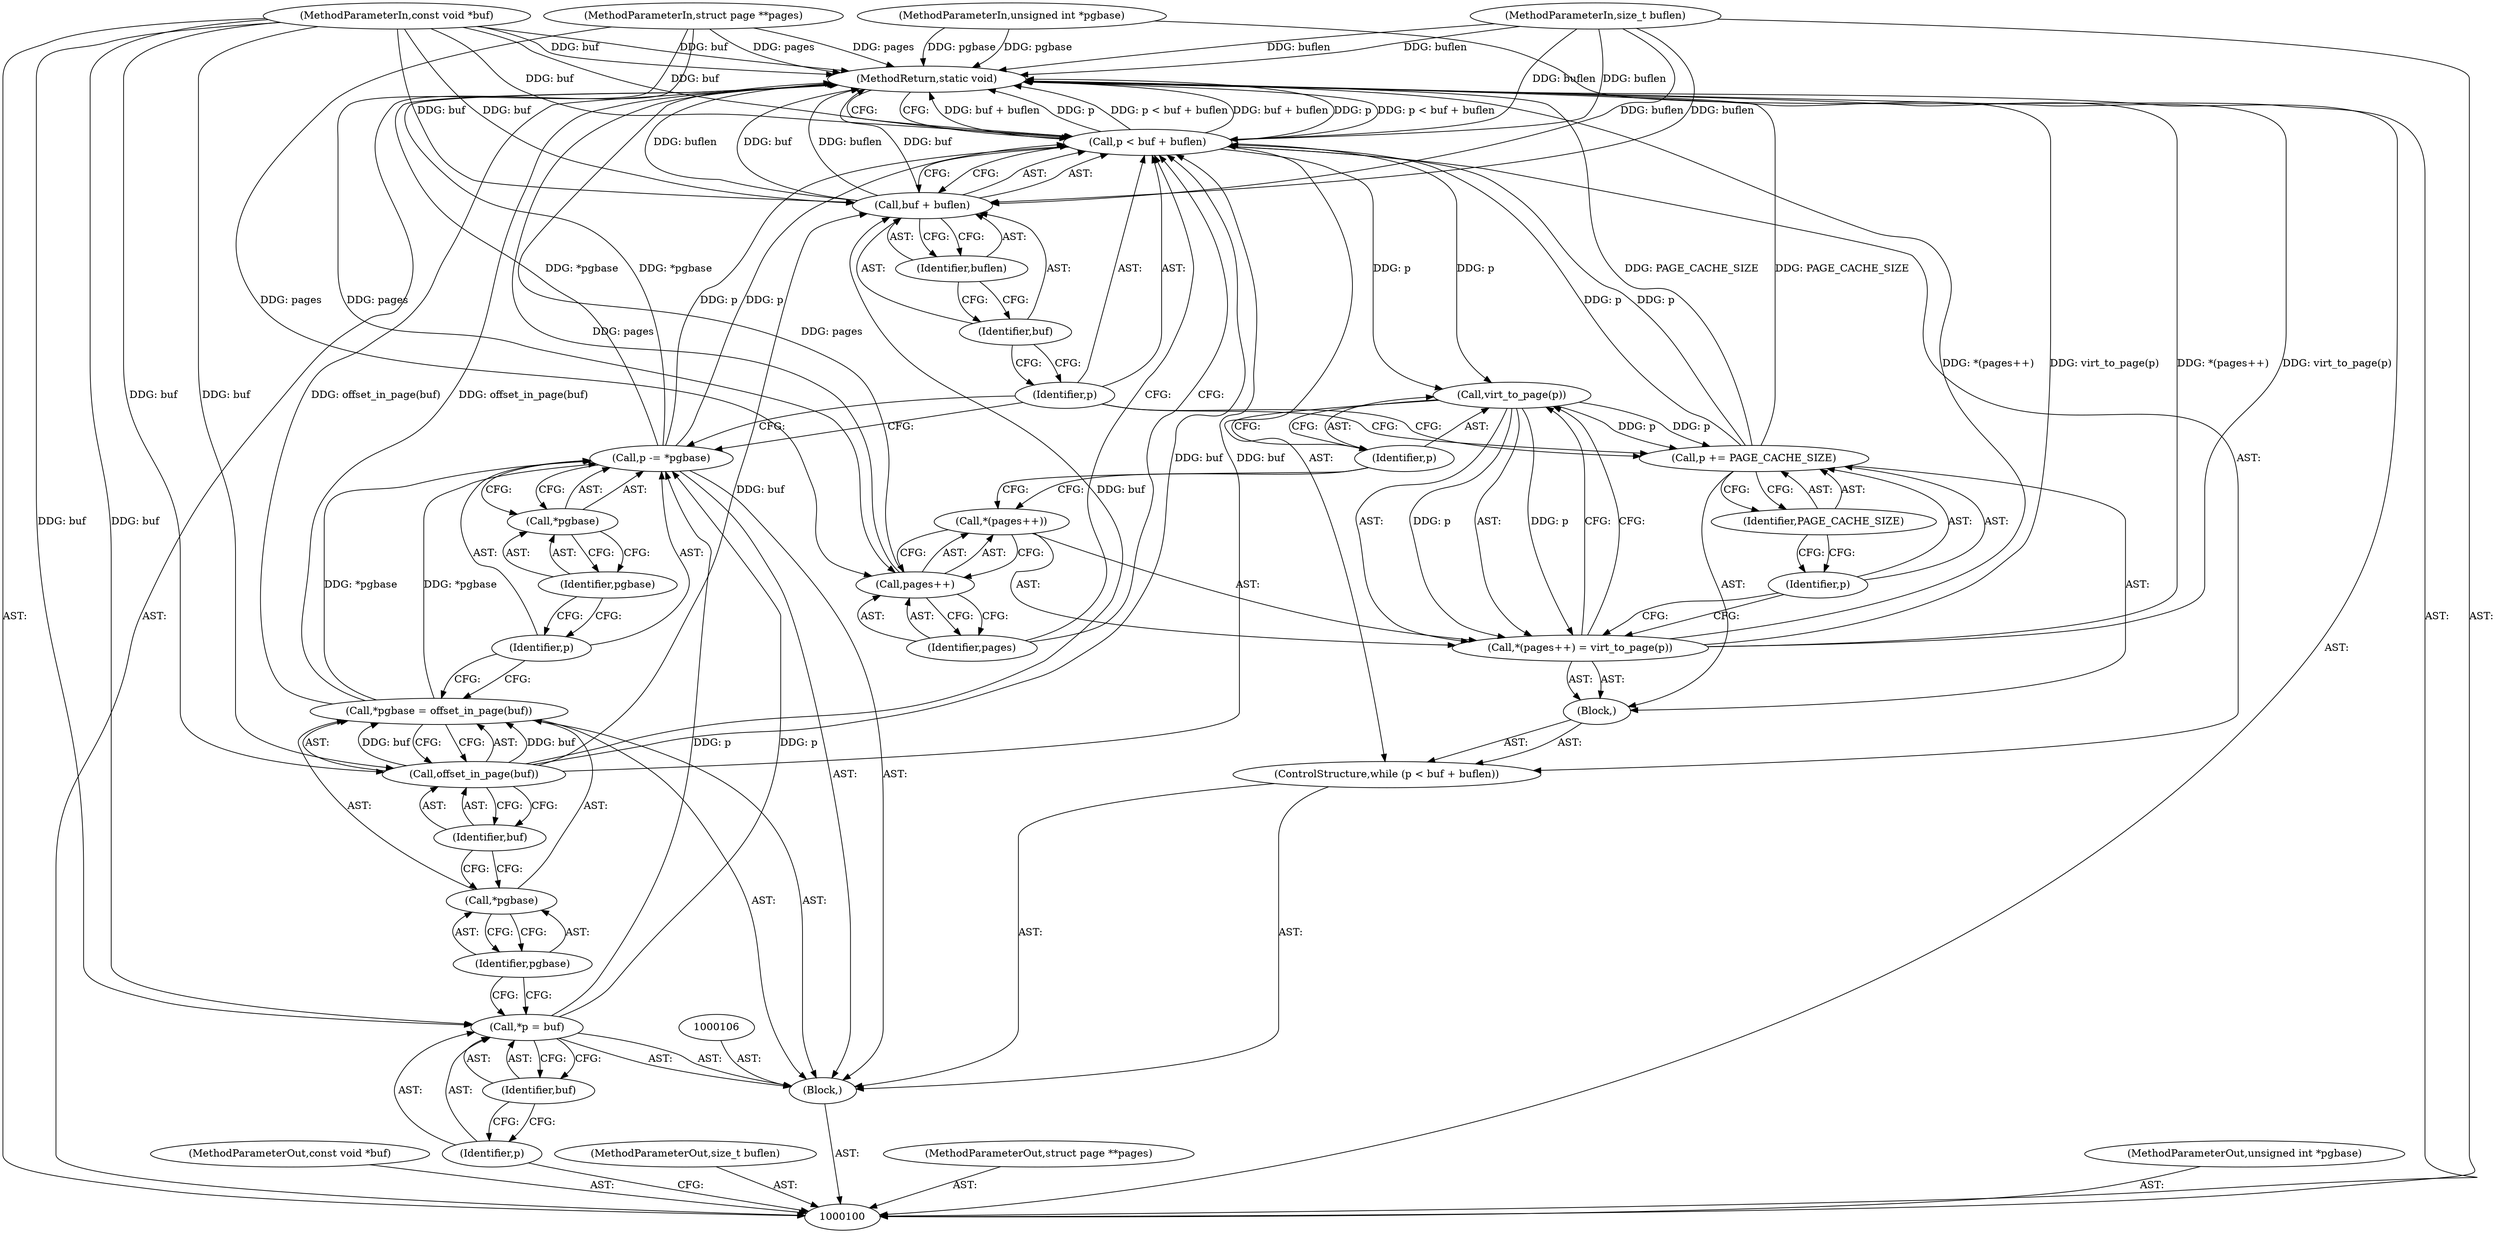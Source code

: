 digraph "1_linux_bf118a342f10dafe44b14451a1392c3254629a1f_0" {
"1000135" [label="(MethodReturn,static void)"];
"1000101" [label="(MethodParameterIn,const void *buf)"];
"1000185" [label="(MethodParameterOut,const void *buf)"];
"1000102" [label="(MethodParameterIn,size_t buflen)"];
"1000186" [label="(MethodParameterOut,size_t buflen)"];
"1000103" [label="(MethodParameterIn,struct page **pages)"];
"1000187" [label="(MethodParameterOut,struct page **pages)"];
"1000104" [label="(MethodParameterIn,unsigned int *pgbase)"];
"1000188" [label="(MethodParameterOut,unsigned int *pgbase)"];
"1000105" [label="(Block,)"];
"1000107" [label="(Call,*p = buf)"];
"1000108" [label="(Identifier,p)"];
"1000109" [label="(Identifier,buf)"];
"1000110" [label="(Call,*pgbase = offset_in_page(buf))"];
"1000111" [label="(Call,*pgbase)"];
"1000113" [label="(Call,offset_in_page(buf))"];
"1000112" [label="(Identifier,pgbase)"];
"1000114" [label="(Identifier,buf)"];
"1000115" [label="(Call,p -= *pgbase)"];
"1000116" [label="(Identifier,p)"];
"1000117" [label="(Call,*pgbase)"];
"1000118" [label="(Identifier,pgbase)"];
"1000119" [label="(ControlStructure,while (p < buf + buflen))"];
"1000122" [label="(Call,buf + buflen)"];
"1000123" [label="(Identifier,buf)"];
"1000124" [label="(Identifier,buflen)"];
"1000125" [label="(Block,)"];
"1000120" [label="(Call,p < buf + buflen)"];
"1000121" [label="(Identifier,p)"];
"1000130" [label="(Call,virt_to_page(p))"];
"1000126" [label="(Call,*(pages++) = virt_to_page(p))"];
"1000127" [label="(Call,*(pages++))"];
"1000131" [label="(Identifier,p)"];
"1000128" [label="(Call,pages++)"];
"1000129" [label="(Identifier,pages)"];
"1000132" [label="(Call,p += PAGE_CACHE_SIZE)"];
"1000133" [label="(Identifier,p)"];
"1000134" [label="(Identifier,PAGE_CACHE_SIZE)"];
"1000135" -> "1000100"  [label="AST: "];
"1000135" -> "1000120"  [label="CFG: "];
"1000115" -> "1000135"  [label="DDG: *pgbase"];
"1000104" -> "1000135"  [label="DDG: pgbase"];
"1000126" -> "1000135"  [label="DDG: *(pages++)"];
"1000126" -> "1000135"  [label="DDG: virt_to_page(p)"];
"1000102" -> "1000135"  [label="DDG: buflen"];
"1000120" -> "1000135"  [label="DDG: buf + buflen"];
"1000120" -> "1000135"  [label="DDG: p"];
"1000120" -> "1000135"  [label="DDG: p < buf + buflen"];
"1000122" -> "1000135"  [label="DDG: buflen"];
"1000122" -> "1000135"  [label="DDG: buf"];
"1000128" -> "1000135"  [label="DDG: pages"];
"1000103" -> "1000135"  [label="DDG: pages"];
"1000132" -> "1000135"  [label="DDG: PAGE_CACHE_SIZE"];
"1000110" -> "1000135"  [label="DDG: offset_in_page(buf)"];
"1000101" -> "1000135"  [label="DDG: buf"];
"1000101" -> "1000100"  [label="AST: "];
"1000101" -> "1000135"  [label="DDG: buf"];
"1000101" -> "1000107"  [label="DDG: buf"];
"1000101" -> "1000113"  [label="DDG: buf"];
"1000101" -> "1000120"  [label="DDG: buf"];
"1000101" -> "1000122"  [label="DDG: buf"];
"1000185" -> "1000100"  [label="AST: "];
"1000102" -> "1000100"  [label="AST: "];
"1000102" -> "1000135"  [label="DDG: buflen"];
"1000102" -> "1000120"  [label="DDG: buflen"];
"1000102" -> "1000122"  [label="DDG: buflen"];
"1000186" -> "1000100"  [label="AST: "];
"1000103" -> "1000100"  [label="AST: "];
"1000103" -> "1000135"  [label="DDG: pages"];
"1000103" -> "1000128"  [label="DDG: pages"];
"1000187" -> "1000100"  [label="AST: "];
"1000104" -> "1000100"  [label="AST: "];
"1000104" -> "1000135"  [label="DDG: pgbase"];
"1000188" -> "1000100"  [label="AST: "];
"1000105" -> "1000100"  [label="AST: "];
"1000106" -> "1000105"  [label="AST: "];
"1000107" -> "1000105"  [label="AST: "];
"1000110" -> "1000105"  [label="AST: "];
"1000115" -> "1000105"  [label="AST: "];
"1000119" -> "1000105"  [label="AST: "];
"1000107" -> "1000105"  [label="AST: "];
"1000107" -> "1000109"  [label="CFG: "];
"1000108" -> "1000107"  [label="AST: "];
"1000109" -> "1000107"  [label="AST: "];
"1000112" -> "1000107"  [label="CFG: "];
"1000101" -> "1000107"  [label="DDG: buf"];
"1000107" -> "1000115"  [label="DDG: p"];
"1000108" -> "1000107"  [label="AST: "];
"1000108" -> "1000100"  [label="CFG: "];
"1000109" -> "1000108"  [label="CFG: "];
"1000109" -> "1000107"  [label="AST: "];
"1000109" -> "1000108"  [label="CFG: "];
"1000107" -> "1000109"  [label="CFG: "];
"1000110" -> "1000105"  [label="AST: "];
"1000110" -> "1000113"  [label="CFG: "];
"1000111" -> "1000110"  [label="AST: "];
"1000113" -> "1000110"  [label="AST: "];
"1000116" -> "1000110"  [label="CFG: "];
"1000110" -> "1000135"  [label="DDG: offset_in_page(buf)"];
"1000113" -> "1000110"  [label="DDG: buf"];
"1000110" -> "1000115"  [label="DDG: *pgbase"];
"1000111" -> "1000110"  [label="AST: "];
"1000111" -> "1000112"  [label="CFG: "];
"1000112" -> "1000111"  [label="AST: "];
"1000114" -> "1000111"  [label="CFG: "];
"1000113" -> "1000110"  [label="AST: "];
"1000113" -> "1000114"  [label="CFG: "];
"1000114" -> "1000113"  [label="AST: "];
"1000110" -> "1000113"  [label="CFG: "];
"1000113" -> "1000110"  [label="DDG: buf"];
"1000101" -> "1000113"  [label="DDG: buf"];
"1000113" -> "1000120"  [label="DDG: buf"];
"1000113" -> "1000122"  [label="DDG: buf"];
"1000112" -> "1000111"  [label="AST: "];
"1000112" -> "1000107"  [label="CFG: "];
"1000111" -> "1000112"  [label="CFG: "];
"1000114" -> "1000113"  [label="AST: "];
"1000114" -> "1000111"  [label="CFG: "];
"1000113" -> "1000114"  [label="CFG: "];
"1000115" -> "1000105"  [label="AST: "];
"1000115" -> "1000117"  [label="CFG: "];
"1000116" -> "1000115"  [label="AST: "];
"1000117" -> "1000115"  [label="AST: "];
"1000121" -> "1000115"  [label="CFG: "];
"1000115" -> "1000135"  [label="DDG: *pgbase"];
"1000110" -> "1000115"  [label="DDG: *pgbase"];
"1000107" -> "1000115"  [label="DDG: p"];
"1000115" -> "1000120"  [label="DDG: p"];
"1000116" -> "1000115"  [label="AST: "];
"1000116" -> "1000110"  [label="CFG: "];
"1000118" -> "1000116"  [label="CFG: "];
"1000117" -> "1000115"  [label="AST: "];
"1000117" -> "1000118"  [label="CFG: "];
"1000118" -> "1000117"  [label="AST: "];
"1000115" -> "1000117"  [label="CFG: "];
"1000118" -> "1000117"  [label="AST: "];
"1000118" -> "1000116"  [label="CFG: "];
"1000117" -> "1000118"  [label="CFG: "];
"1000119" -> "1000105"  [label="AST: "];
"1000120" -> "1000119"  [label="AST: "];
"1000125" -> "1000119"  [label="AST: "];
"1000122" -> "1000120"  [label="AST: "];
"1000122" -> "1000124"  [label="CFG: "];
"1000123" -> "1000122"  [label="AST: "];
"1000124" -> "1000122"  [label="AST: "];
"1000120" -> "1000122"  [label="CFG: "];
"1000122" -> "1000135"  [label="DDG: buflen"];
"1000122" -> "1000135"  [label="DDG: buf"];
"1000113" -> "1000122"  [label="DDG: buf"];
"1000101" -> "1000122"  [label="DDG: buf"];
"1000102" -> "1000122"  [label="DDG: buflen"];
"1000123" -> "1000122"  [label="AST: "];
"1000123" -> "1000121"  [label="CFG: "];
"1000124" -> "1000123"  [label="CFG: "];
"1000124" -> "1000122"  [label="AST: "];
"1000124" -> "1000123"  [label="CFG: "];
"1000122" -> "1000124"  [label="CFG: "];
"1000125" -> "1000119"  [label="AST: "];
"1000126" -> "1000125"  [label="AST: "];
"1000132" -> "1000125"  [label="AST: "];
"1000120" -> "1000119"  [label="AST: "];
"1000120" -> "1000122"  [label="CFG: "];
"1000121" -> "1000120"  [label="AST: "];
"1000122" -> "1000120"  [label="AST: "];
"1000129" -> "1000120"  [label="CFG: "];
"1000135" -> "1000120"  [label="CFG: "];
"1000120" -> "1000135"  [label="DDG: buf + buflen"];
"1000120" -> "1000135"  [label="DDG: p"];
"1000120" -> "1000135"  [label="DDG: p < buf + buflen"];
"1000132" -> "1000120"  [label="DDG: p"];
"1000115" -> "1000120"  [label="DDG: p"];
"1000113" -> "1000120"  [label="DDG: buf"];
"1000101" -> "1000120"  [label="DDG: buf"];
"1000102" -> "1000120"  [label="DDG: buflen"];
"1000120" -> "1000130"  [label="DDG: p"];
"1000121" -> "1000120"  [label="AST: "];
"1000121" -> "1000132"  [label="CFG: "];
"1000121" -> "1000115"  [label="CFG: "];
"1000123" -> "1000121"  [label="CFG: "];
"1000130" -> "1000126"  [label="AST: "];
"1000130" -> "1000131"  [label="CFG: "];
"1000131" -> "1000130"  [label="AST: "];
"1000126" -> "1000130"  [label="CFG: "];
"1000130" -> "1000126"  [label="DDG: p"];
"1000120" -> "1000130"  [label="DDG: p"];
"1000130" -> "1000132"  [label="DDG: p"];
"1000126" -> "1000125"  [label="AST: "];
"1000126" -> "1000130"  [label="CFG: "];
"1000127" -> "1000126"  [label="AST: "];
"1000130" -> "1000126"  [label="AST: "];
"1000133" -> "1000126"  [label="CFG: "];
"1000126" -> "1000135"  [label="DDG: *(pages++)"];
"1000126" -> "1000135"  [label="DDG: virt_to_page(p)"];
"1000130" -> "1000126"  [label="DDG: p"];
"1000127" -> "1000126"  [label="AST: "];
"1000127" -> "1000128"  [label="CFG: "];
"1000128" -> "1000127"  [label="AST: "];
"1000131" -> "1000127"  [label="CFG: "];
"1000131" -> "1000130"  [label="AST: "];
"1000131" -> "1000127"  [label="CFG: "];
"1000130" -> "1000131"  [label="CFG: "];
"1000128" -> "1000127"  [label="AST: "];
"1000128" -> "1000129"  [label="CFG: "];
"1000129" -> "1000128"  [label="AST: "];
"1000127" -> "1000128"  [label="CFG: "];
"1000128" -> "1000135"  [label="DDG: pages"];
"1000103" -> "1000128"  [label="DDG: pages"];
"1000129" -> "1000128"  [label="AST: "];
"1000129" -> "1000120"  [label="CFG: "];
"1000128" -> "1000129"  [label="CFG: "];
"1000132" -> "1000125"  [label="AST: "];
"1000132" -> "1000134"  [label="CFG: "];
"1000133" -> "1000132"  [label="AST: "];
"1000134" -> "1000132"  [label="AST: "];
"1000121" -> "1000132"  [label="CFG: "];
"1000132" -> "1000135"  [label="DDG: PAGE_CACHE_SIZE"];
"1000132" -> "1000120"  [label="DDG: p"];
"1000130" -> "1000132"  [label="DDG: p"];
"1000133" -> "1000132"  [label="AST: "];
"1000133" -> "1000126"  [label="CFG: "];
"1000134" -> "1000133"  [label="CFG: "];
"1000134" -> "1000132"  [label="AST: "];
"1000134" -> "1000133"  [label="CFG: "];
"1000132" -> "1000134"  [label="CFG: "];
}
